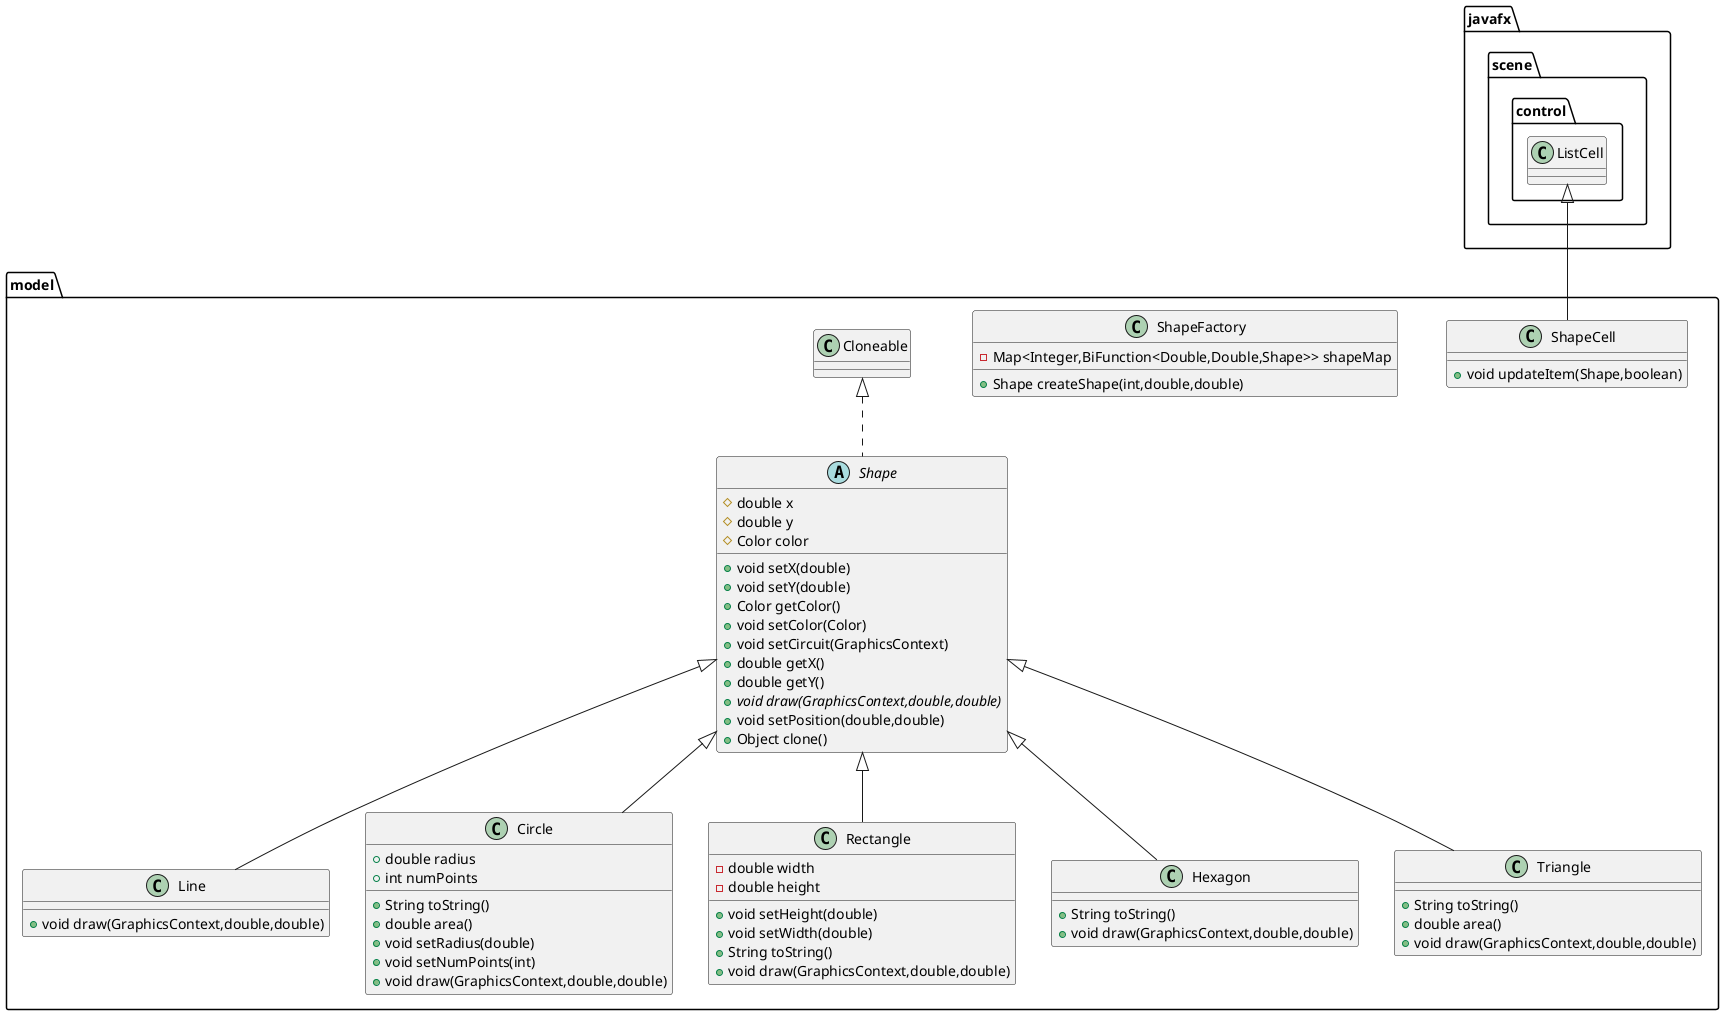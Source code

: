 @startuml
class model.Line {
+ void draw(GraphicsContext,double,double)
}

class model.ShapeCell {
+ void updateItem(Shape,boolean)
}

class model.ShapeFactory {
- Map<Integer,BiFunction<Double,Double,Shape>> shapeMap
+ Shape createShape(int,double,double)
}


abstract class model.Shape {
# double x
# double y
# Color color
+ void setX(double)
+ void setY(double)
+ Color getColor()
+ void setColor(Color)
+ void setCircuit(GraphicsContext)
+ double getX()
+ double getY()
+ {abstract}void draw(GraphicsContext,double,double)
+ void setPosition(double,double)
+ Object clone()
}


class model.Circle {
+ double radius
+ int numPoints
+ String toString()
+ double area()
+ void setRadius(double)
+ void setNumPoints(int)
+ void draw(GraphicsContext,double,double)
}


class model.Rectangle {
- double width
- double height
+ void setHeight(double)
+ void setWidth(double)
+ String toString()
+ void draw(GraphicsContext,double,double)
}


class model.Hexagon {
+ String toString()
+ void draw(GraphicsContext,double,double)
}

class model.Triangle {
+ String toString()
+ double area()
+ void draw(GraphicsContext,double,double)
}



model.Shape <|-- model.Line
javafx.scene.control.ListCell <|-- model.ShapeCell
model.Cloneable <|.. model.Shape
model.Shape <|-- model.Circle
model.Shape <|-- model.Rectangle
model.Shape <|-- model.Hexagon
model.Shape <|-- model.Triangle
@enduml